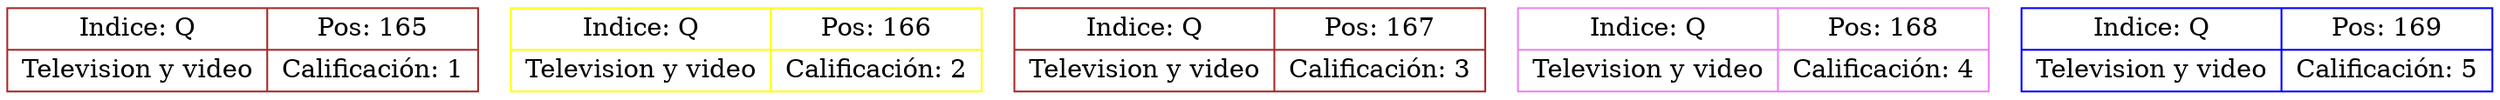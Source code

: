 digraph Daniel33{
node[shape=record];
node165[color=brown, fillcolor=red, label="{Indice: Q|Television y video}|{Pos: 165|Calificación: 1}"];
node166[color=yellow, fillcolor=green, label="{Indice: Q|Television y video}|{Pos: 166|Calificación: 2}"];
node167[color=brown, fillcolor=green, label="{Indice: Q|Television y video}|{Pos: 167|Calificación: 3}"];
node168[color=violet, fillcolor=yellow, label="{Indice: Q|Television y video}|{Pos: 168|Calificación: 4}"];
node169[color=blue, fillcolor=red, label="{Indice: Q|Television y video}|{Pos: 169|Calificación: 5}"];
}
